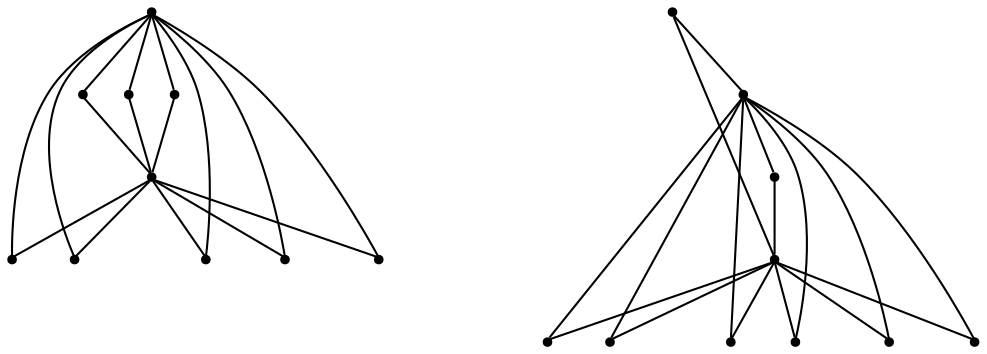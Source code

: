 graph {
  node [shape=point,comment="{\"directed\":false,\"doi\":\"10.1007/978-3-031-49275-4_3\",\"figure\":\"15 (3)\"}"]

  v0 [pos="1445.2323749819063,1317.294348662383"]
  v1 [pos="1275.5594954212172,1276.5718076417138"]
  v2 [pos="1220.7945429746571,1245.4204779499792"]
  v3 [pos="1236.1657075963535,998.1369273848418"]
  v4 [pos="1229.6792438722437,1042.5601417839416"]
  v5 [pos="1014.1271460743685,1317.294348662383"]
  v6 [pos="744.6852950169184,1317.294348662383"]
  v7 [pos="422.3049893257586,1223.489101472769"]
  v8 [pos="1229.6792438722437,1372.2400454605809"]
  v9 [pos="1337.4526459032945,1482.1353814905553"]
  v10 [pos="1337.4526459032945,1152.454587586979"]
  v11 [pos="1121.9016450056247,1482.1353814905553"]
  v12 [pos="636.9099853333366,1482.1353814905553"]
  v13 [pos="529.1344848845017,1372.2400454605809"]
  v14 [pos="636.9099853333366,1152.454587586979"]
  v15 [pos="529.1344848845017,1262.3520855966583"]
  v16 [pos="313.579104334563,1317.294348662383"]
  v17 [pos="527.7665867400889,1321.6618020168648"]
  v18 [pos="421.35898443566686,1152.454587586979"]
  v19 [pos="421.35898443566686,1482.1353814905553"]

  v0 -- v1 [id="-1",pos="1445.2323749819063,1317.294348662383 1403.1359204338376,1128.4123558661113 1355.9784955154016,1097.5078733865673 1318.0932793120032,1097.5078733865673 1280.2038662730365,1097.5078733865673 1251.5743257960742,1128.4123558661113 1275.5594954212172,1276.5718076417138"]
  v16 -- v15 [id="-2",pos="313.579104334563,1317.294348662383 529.1344848845017,1262.3520855966583 529.1344848845017,1262.3520855966583 529.1344848845017,1262.3520855966583"]
  v16 -- v14 [id="-3",pos="313.579104334563,1317.294348662383 636.9099853333366,1152.454587586979 636.9099853333366,1152.454587586979 636.9099853333366,1152.454587586979"]
  v16 -- v12 [id="-4",pos="313.579104334563,1317.294348662383 636.9099853333366,1482.1353814905553 636.9099853333366,1482.1353814905553 636.9099853333366,1482.1353814905553"]
  v16 -- v19 [id="-5",pos="313.579104334563,1317.294348662383 421.35898443566686,1482.1353814905553 421.35898443566686,1482.1353814905553 421.35898443566686,1482.1353814905553"]
  v16 -- v17 [id="-6",pos="313.579104334563,1317.294348662383 527.7665867400889,1321.6618020168648 527.7665867400889,1321.6618020168648 527.7665867400889,1321.6618020168648"]
  v0 -- v2 [id="-7",pos="1445.2323749819063,1317.294348662383 1391.2966472963358,1192.163414476597 1367.4886350028992,1156.1415260355193 1350.4609285117544,1137.8679648684717 1333.43322202061,1119.5986004855572 1323.1940878260582,1119.0734937678164 1313.4674762781515,1124.8118966057675 1303.736795071512,1130.558565836708 1294.522833347086,1142.5686174480636 1300.4112480027472,1165.7970545729459 1306.2996626584084,1189.033885266094 1327.2947777065606,1223.4888471222155 1339.584129664528,1247.5048807360706 1351.8736087993311,1271.5209143499255 1355.4533823620523,1285.093822937381 1335.4835669608613,1298.4081841871841 1315.5136243828347,1311.718475828131 1271.994220017731,1324.770474481979 1243.3229655387588,1330.5129469287863 1214.647641401054,1336.2554193755936 1200.8245368082128,1334.6886199659143 1193.527638700543,1327.6417107053826 1186.234810251606,1320.5948014448509 1185.4596674398686,1308.0638398998876 1220.7945429746571,1245.4204779499792"]
  v0 -- v3 [id="-8",pos="1445.2323749819063,1317.294348662383 1452.1812854737243,1274.9297204681925 1447.1972252945627,1200.6605034180193 1435.2244164798951,1136.5677248388806 1423.2517348420631,1072.4708766508854 1404.2904317455607,1018.5503397586479 1236.1657075963535,998.1369273848418"]
  v19 -- v6 [id="-9",pos="421.35898443566686,1482.1353814905553 744.6852950169184,1317.294348662383 744.6852950169184,1317.294348662383 744.6852950169184,1317.294348662383"]
  v18 -- v16 [id="-10",pos="421.35898443566686,1152.454587586979 313.579104334563,1317.294348662383 313.579104334563,1317.294348662383 313.579104334563,1317.294348662383"]
  v16 -- v7 [id="-11",pos="313.579104334563,1317.294348662383 422.3049893257586,1223.489101472769 422.3049893257586,1223.489101472769 422.3049893257586,1223.489101472769"]
  v18 -- v6 [id="-16",pos="421.35898443566686,1152.454587586979 744.6852950169184,1317.294348662383 744.6852950169184,1317.294348662383 744.6852950169184,1317.294348662383"]
  v4 -- v0 [id="-17",pos="1229.6792438722437,1042.5601417839416 1373.3854433296965,1042.5623037636465 1445.2301811814957,1134.13829552694 1445.2323749819063,1317.294348662383"]
  v3 -- v5 [id="-20",pos="1236.1657075963535,998.1369273848418 1112.943944604521,1018.5503397586479 1071.0330728535037,1042.9664667931888 1041.103339999872,1092.3112372276125 1011.1736071462407,1141.651810877903 993.2123590948732,1215.91695831922 1014.1271460743685,1317.294348662383"]
  v5 -- v4 [id="-21",pos="1014.1271460743685,1317.294348662383 1014.128179386156,1134.13829552694 1085.9771140735234,1042.5623037636465 1229.6792438722437,1042.5601417839416"]
  v6 -- v7 [id="-22",pos="744.6852950169184,1317.294348662383 605.0921215930014,1206.2572329976601 582.0467887814334,1169.4518176764661 558.497199817521,1139.301484588107 534.9476744420264,1109.155348283881 510.8813024074832,1085.6602246036339 478.1136184719943,1066.8700774623883 445.3458709480877,1048.0714095776 403.8726146876673,1033.9735214476802 373.6636332977155,1041.282920479444 343.45465190776366,1048.5923195112077 324.50997718248925,1077.3090057046547 318.3631391973037,1106.809218778218 312.22049804768625,1136.3010382835155 318.8757254323665,1166.5805814530625 341.40014192615325,1189.5547951997019 363.9329202968673,1212.5248121622085 402.33485598247887,1228.1854300929513 422.3049893257586,1223.489101472769"]
  v17 -- v6 [id="-23",pos="527.7665867400889,1321.6618020168648 744.6852950169184,1317.294348662383 744.6852950169184,1317.294348662383 744.6852950169184,1317.294348662383"]
  v13 -- v16 [id="-24",pos="529.1344848845017,1372.2400454605809 313.579104334563,1317.294348662383 313.579104334563,1317.294348662383 313.579104334563,1317.294348662383"]
  v15 -- v6 [id="-25",pos="529.1344848845017,1262.3520855966583 744.6852950169184,1317.294348662383 744.6852950169184,1317.294348662383 744.6852950169184,1317.294348662383"]
  v0 -- v8 [id="-26",pos="1445.2323749819063,1317.294348662383 1229.6792438722437,1372.2400454605809 1229.6792438722437,1372.2400454605809 1229.6792438722437,1372.2400454605809"]
  v0 -- v9 [id="-27",pos="1445.2323749819063,1317.294348662383 1337.4526459032945,1482.1353814905553 1337.4526459032945,1482.1353814905553 1337.4526459032945,1482.1353814905553"]
  v10 -- v0 [id="-28",pos="1337.4526459032945,1152.454587586979 1445.2323749819063,1317.294348662383 1445.2323749819063,1317.294348662383 1445.2323749819063,1317.294348662383"]
  v8 -- v5 [id="-29",pos="1229.6792438722437,1372.2400454605809 1014.1271460743685,1317.294348662383 1014.1271460743685,1317.294348662383 1014.1271460743685,1317.294348662383"]
  v2 -- v5 [id="-30",pos="1220.7945429746571,1245.4204779499792 1014.1271460743685,1317.294348662383 1014.1271460743685,1317.294348662383 1014.1271460743685,1317.294348662383"]
  v11 -- v0 [id="-31",pos="1121.9016450056247,1482.1353814905553 1445.2323749819063,1317.294348662383 1445.2323749819063,1317.294348662383 1445.2323749819063,1317.294348662383"]
  v5 -- v11 [id="-32",pos="1014.1271460743685,1317.294348662383 1121.9016450056247,1482.1353814905553 1121.9016450056247,1482.1353814905553 1121.9016450056247,1482.1353814905553"]
  v5 -- v10 [id="-33",pos="1014.1271460743685,1317.294348662383 1337.4526459032945,1152.454587586979 1337.4526459032945,1152.454587586979 1337.4526459032945,1152.454587586979"]
  v5 -- v9 [id="-34",pos="1014.1271460743685,1317.294348662383 1337.4526459032945,1482.1353814905553 1337.4526459032945,1482.1353814905553 1337.4526459032945,1482.1353814905553"]
  v5 -- v1 [id="-35",pos="1014.1271460743685,1317.294348662383 1275.5594954212172,1276.5718076417138 1275.5594954212172,1276.5718076417138 1275.5594954212172,1276.5718076417138"]
  v6 -- v12 [id="-36",pos="744.6852950169184,1317.294348662383 636.9099853333366,1482.1353814905553 636.9099853333366,1482.1353814905553 636.9099853333366,1482.1353814905553"]
  v14 -- v6 [id="-37",pos="636.9099853333366,1152.454587586979 744.6852950169184,1317.294348662383 744.6852950169184,1317.294348662383 744.6852950169184,1317.294348662383"]
  v6 -- v13 [id="-38",pos="744.6852950169184,1317.294348662383 529.1344848845017,1372.2400454605809 529.1344848845017,1372.2400454605809 529.1344848845017,1372.2400454605809"]
}